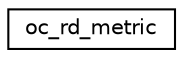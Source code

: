 digraph "Graphical Class Hierarchy"
{
  edge [fontname="Helvetica",fontsize="10",labelfontname="Helvetica",labelfontsize="10"];
  node [fontname="Helvetica",fontsize="10",shape=record];
  rankdir="LR";
  Node1 [label="oc_rd_metric",height=0.2,width=0.4,color="black", fillcolor="white", style="filled",URL="$structoc__rd__metric.html"];
}
